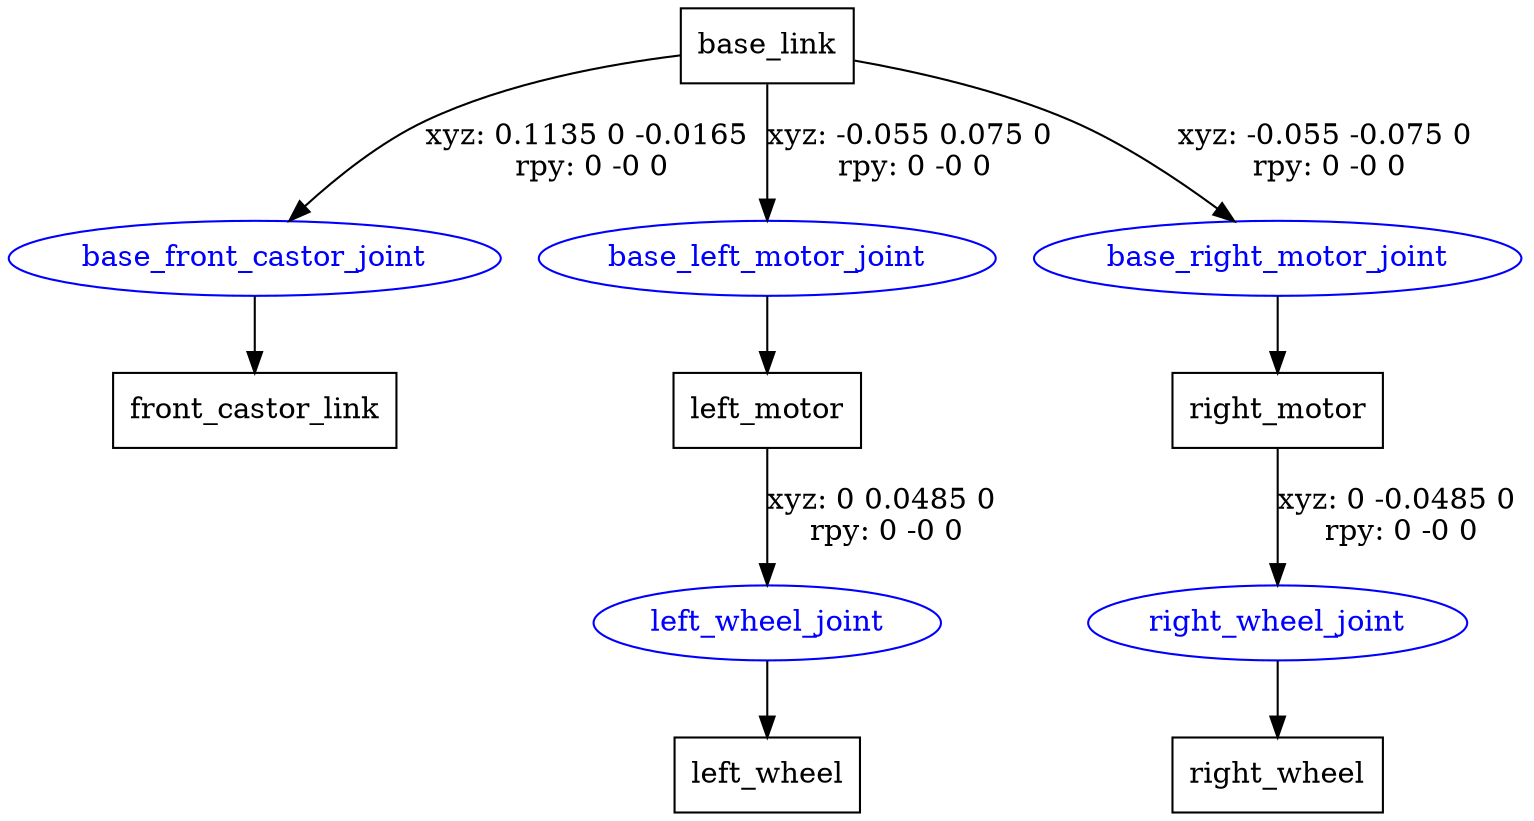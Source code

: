 digraph G {
node [shape=box];
"base_link" [label="base_link"];
"front_castor_link" [label="front_castor_link"];
"left_motor" [label="left_motor"];
"left_wheel" [label="left_wheel"];
"right_motor" [label="right_motor"];
"right_wheel" [label="right_wheel"];
node [shape=ellipse, color=blue, fontcolor=blue];
"base_link" -> "base_front_castor_joint" [label="xyz: 0.1135 0 -0.0165 \nrpy: 0 -0 0"]
"base_front_castor_joint" -> "front_castor_link"
"base_link" -> "base_left_motor_joint" [label="xyz: -0.055 0.075 0 \nrpy: 0 -0 0"]
"base_left_motor_joint" -> "left_motor"
"left_motor" -> "left_wheel_joint" [label="xyz: 0 0.0485 0 \nrpy: 0 -0 0"]
"left_wheel_joint" -> "left_wheel"
"base_link" -> "base_right_motor_joint" [label="xyz: -0.055 -0.075 0 \nrpy: 0 -0 0"]
"base_right_motor_joint" -> "right_motor"
"right_motor" -> "right_wheel_joint" [label="xyz: 0 -0.0485 0 \nrpy: 0 -0 0"]
"right_wheel_joint" -> "right_wheel"
}
